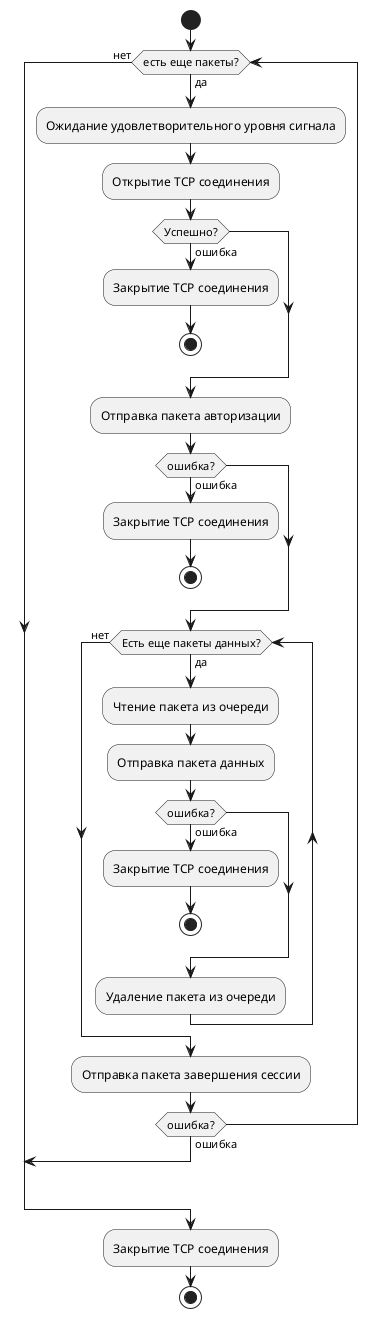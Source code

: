 @startuml

start

while (есть еще пакеты?) is (да)

:Ожидание удовлетворительного уровня сигнала;
:Открытие TCP соединения;
if (Успешно?) then (ошибка)
    :Закрытие TCP соединения; 
    stop;
endif

:Отправка пакета авторизации;
if (ошибка?) then (ошибка) 
    :Закрытие TCP соединения; 
    stop;
endif

while (Есть еще пакеты данных?) is (да)
    :Чтение пакета из очереди;
    :Отправка пакета данных;
    if (ошибка?) then (ошибка) 
        :Закрытие TCP соединения; 
        stop;
    endif
    :Удаление пакета из очереди;
endwhile (нет)

:Отправка пакета завершения сессии;
if (ошибка?) then (ошибка) 
    break;
endif

endwhile (нет)

:Закрытие TCP соединения;

stop

@enduml
